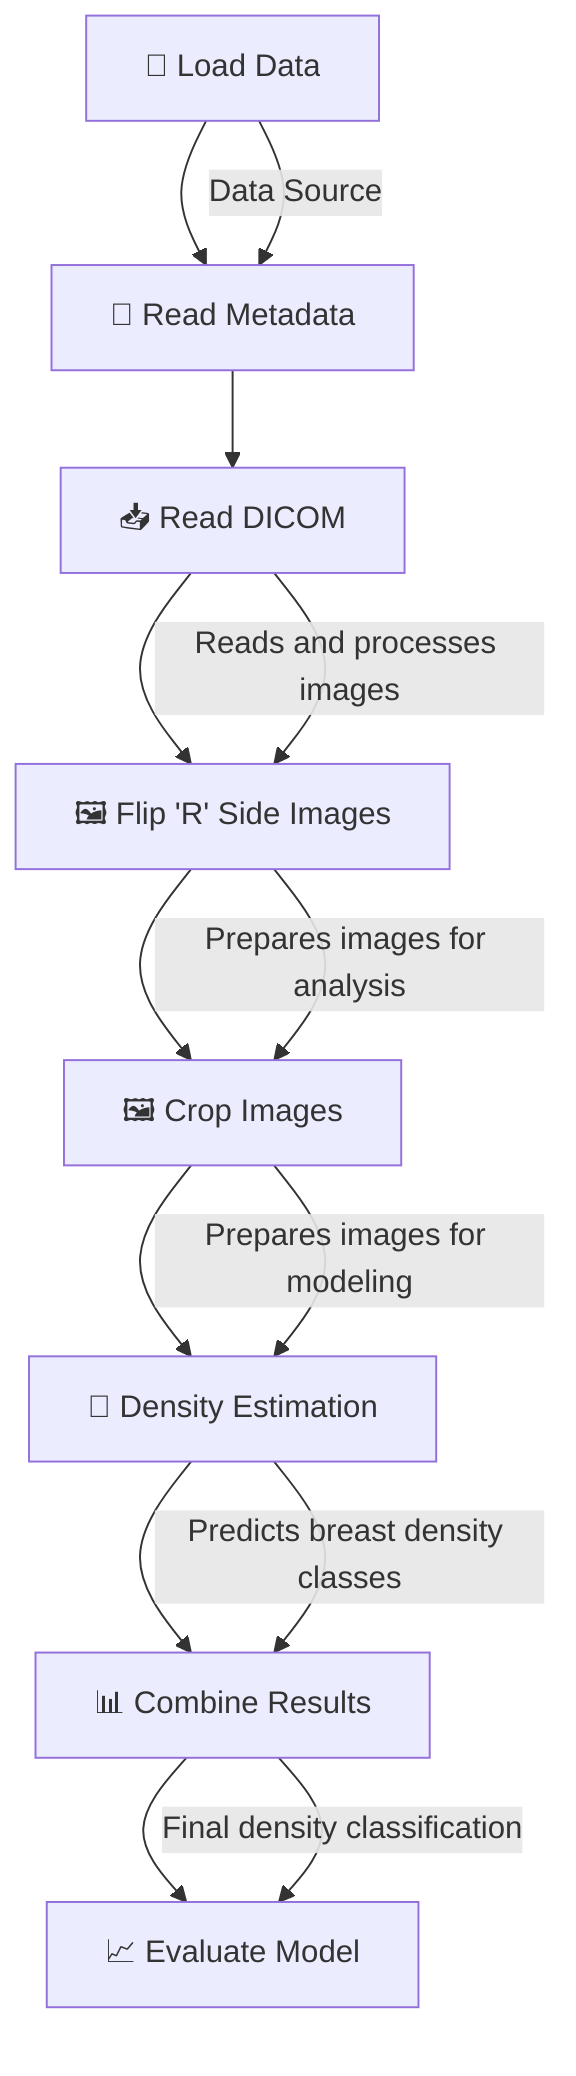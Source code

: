 flowchart TD
    A["📂 Load Data"] --> B["📄 Read Metadata"]
    B --> C["📥 Read DICOM"]
    C --> D["🖼️ Flip 'R' Side Images"]
    D --> E["🖼️ Crop Images"]
    E --> F["🧠 Density Estimation"]
    F --> G["📊 Combine Results"]
    G --> H["📈 Evaluate Model"]
    
    A -->| Data Source | B
    C -->| Reads and processes images | D
    D -->| Prepares images for analysis | E
    E -->| Prepares images for modeling | F
    F -->| Predicts breast density classes | G
    G -->| Final density classification | H